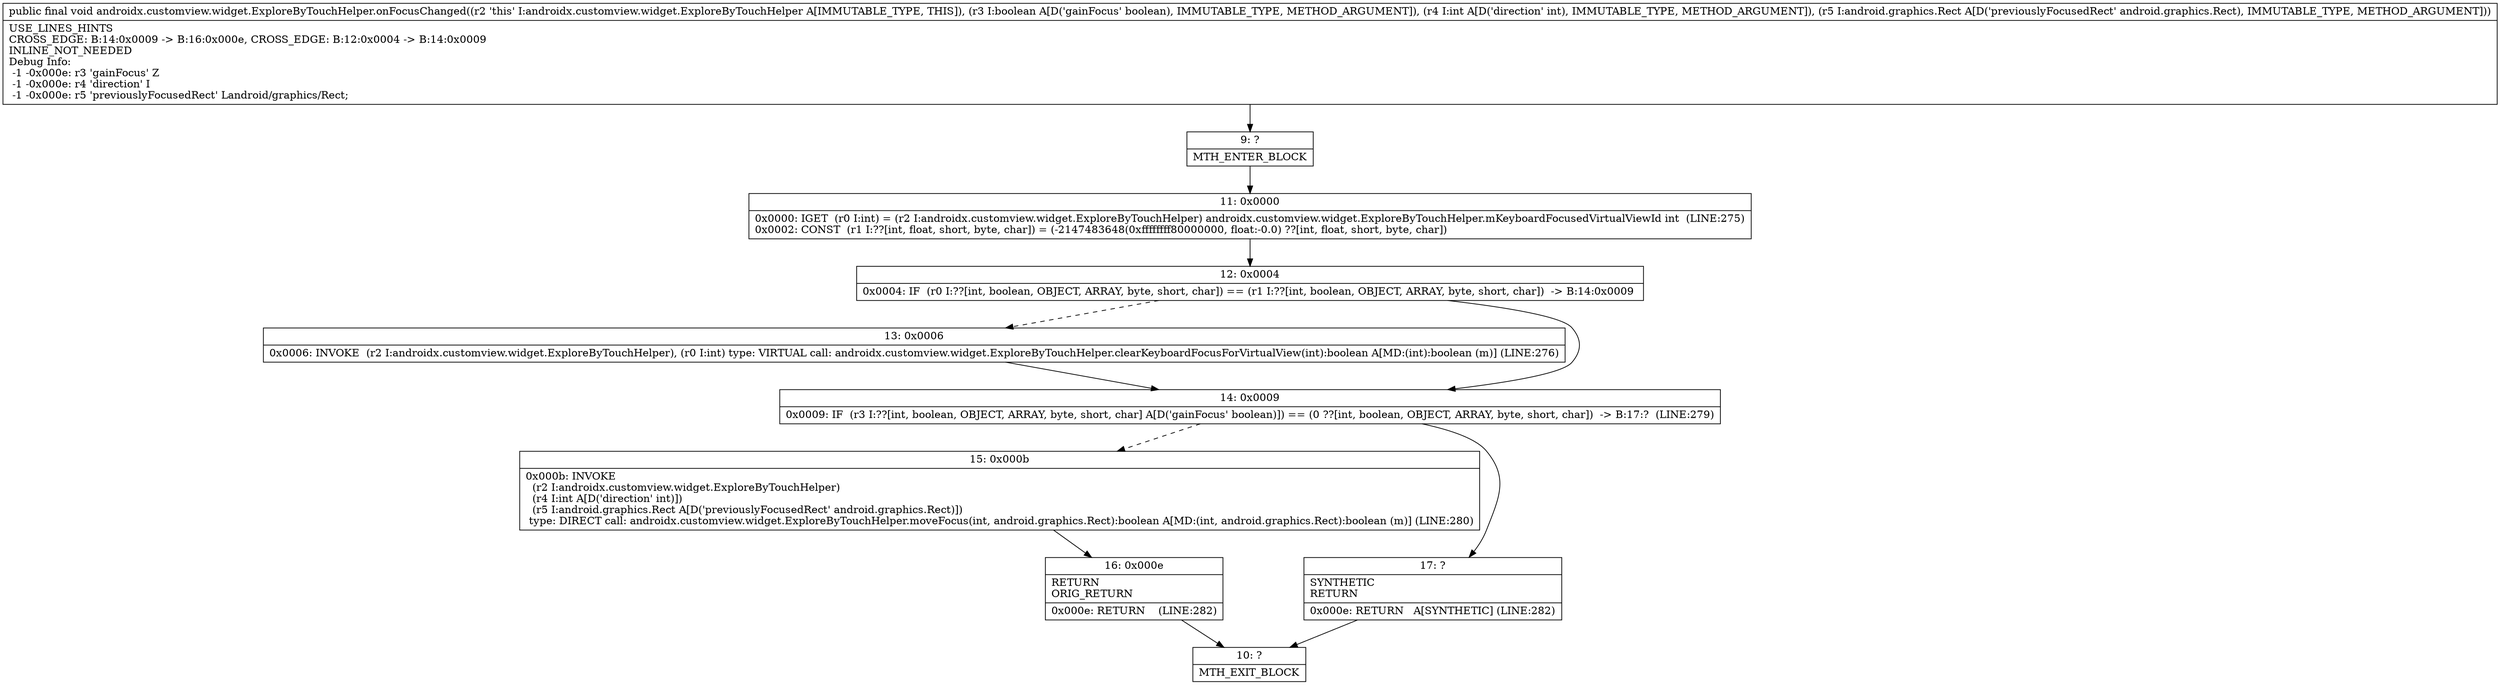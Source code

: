digraph "CFG forandroidx.customview.widget.ExploreByTouchHelper.onFocusChanged(ZILandroid\/graphics\/Rect;)V" {
Node_9 [shape=record,label="{9\:\ ?|MTH_ENTER_BLOCK\l}"];
Node_11 [shape=record,label="{11\:\ 0x0000|0x0000: IGET  (r0 I:int) = (r2 I:androidx.customview.widget.ExploreByTouchHelper) androidx.customview.widget.ExploreByTouchHelper.mKeyboardFocusedVirtualViewId int  (LINE:275)\l0x0002: CONST  (r1 I:??[int, float, short, byte, char]) = (\-2147483648(0xffffffff80000000, float:\-0.0) ??[int, float, short, byte, char]) \l}"];
Node_12 [shape=record,label="{12\:\ 0x0004|0x0004: IF  (r0 I:??[int, boolean, OBJECT, ARRAY, byte, short, char]) == (r1 I:??[int, boolean, OBJECT, ARRAY, byte, short, char])  \-\> B:14:0x0009 \l}"];
Node_13 [shape=record,label="{13\:\ 0x0006|0x0006: INVOKE  (r2 I:androidx.customview.widget.ExploreByTouchHelper), (r0 I:int) type: VIRTUAL call: androidx.customview.widget.ExploreByTouchHelper.clearKeyboardFocusForVirtualView(int):boolean A[MD:(int):boolean (m)] (LINE:276)\l}"];
Node_14 [shape=record,label="{14\:\ 0x0009|0x0009: IF  (r3 I:??[int, boolean, OBJECT, ARRAY, byte, short, char] A[D('gainFocus' boolean)]) == (0 ??[int, boolean, OBJECT, ARRAY, byte, short, char])  \-\> B:17:?  (LINE:279)\l}"];
Node_15 [shape=record,label="{15\:\ 0x000b|0x000b: INVOKE  \l  (r2 I:androidx.customview.widget.ExploreByTouchHelper)\l  (r4 I:int A[D('direction' int)])\l  (r5 I:android.graphics.Rect A[D('previouslyFocusedRect' android.graphics.Rect)])\l type: DIRECT call: androidx.customview.widget.ExploreByTouchHelper.moveFocus(int, android.graphics.Rect):boolean A[MD:(int, android.graphics.Rect):boolean (m)] (LINE:280)\l}"];
Node_16 [shape=record,label="{16\:\ 0x000e|RETURN\lORIG_RETURN\l|0x000e: RETURN    (LINE:282)\l}"];
Node_10 [shape=record,label="{10\:\ ?|MTH_EXIT_BLOCK\l}"];
Node_17 [shape=record,label="{17\:\ ?|SYNTHETIC\lRETURN\l|0x000e: RETURN   A[SYNTHETIC] (LINE:282)\l}"];
MethodNode[shape=record,label="{public final void androidx.customview.widget.ExploreByTouchHelper.onFocusChanged((r2 'this' I:androidx.customview.widget.ExploreByTouchHelper A[IMMUTABLE_TYPE, THIS]), (r3 I:boolean A[D('gainFocus' boolean), IMMUTABLE_TYPE, METHOD_ARGUMENT]), (r4 I:int A[D('direction' int), IMMUTABLE_TYPE, METHOD_ARGUMENT]), (r5 I:android.graphics.Rect A[D('previouslyFocusedRect' android.graphics.Rect), IMMUTABLE_TYPE, METHOD_ARGUMENT]))  | USE_LINES_HINTS\lCROSS_EDGE: B:14:0x0009 \-\> B:16:0x000e, CROSS_EDGE: B:12:0x0004 \-\> B:14:0x0009\lINLINE_NOT_NEEDED\lDebug Info:\l  \-1 \-0x000e: r3 'gainFocus' Z\l  \-1 \-0x000e: r4 'direction' I\l  \-1 \-0x000e: r5 'previouslyFocusedRect' Landroid\/graphics\/Rect;\l}"];
MethodNode -> Node_9;Node_9 -> Node_11;
Node_11 -> Node_12;
Node_12 -> Node_13[style=dashed];
Node_12 -> Node_14;
Node_13 -> Node_14;
Node_14 -> Node_15[style=dashed];
Node_14 -> Node_17;
Node_15 -> Node_16;
Node_16 -> Node_10;
Node_17 -> Node_10;
}

